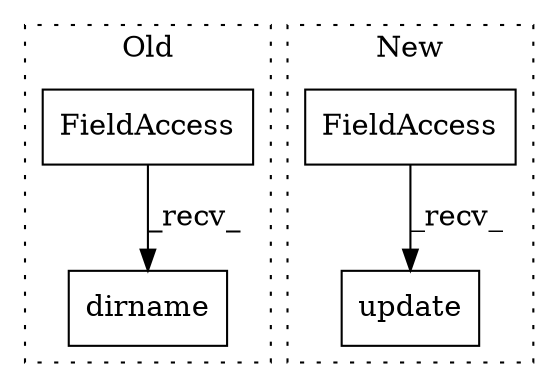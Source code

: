 digraph G {
subgraph cluster0 {
1 [label="dirname" a="32" s="1631,1664" l="8,1" shape="box"];
3 [label="FieldAccess" a="22" s="1623" l="7" shape="box"];
label = "Old";
style="dotted";
}
subgraph cluster1 {
2 [label="update" a="32" s="1966,1984" l="7,1" shape="box"];
4 [label="FieldAccess" a="22" s="1955" l="10" shape="box"];
label = "New";
style="dotted";
}
3 -> 1 [label="_recv_"];
4 -> 2 [label="_recv_"];
}